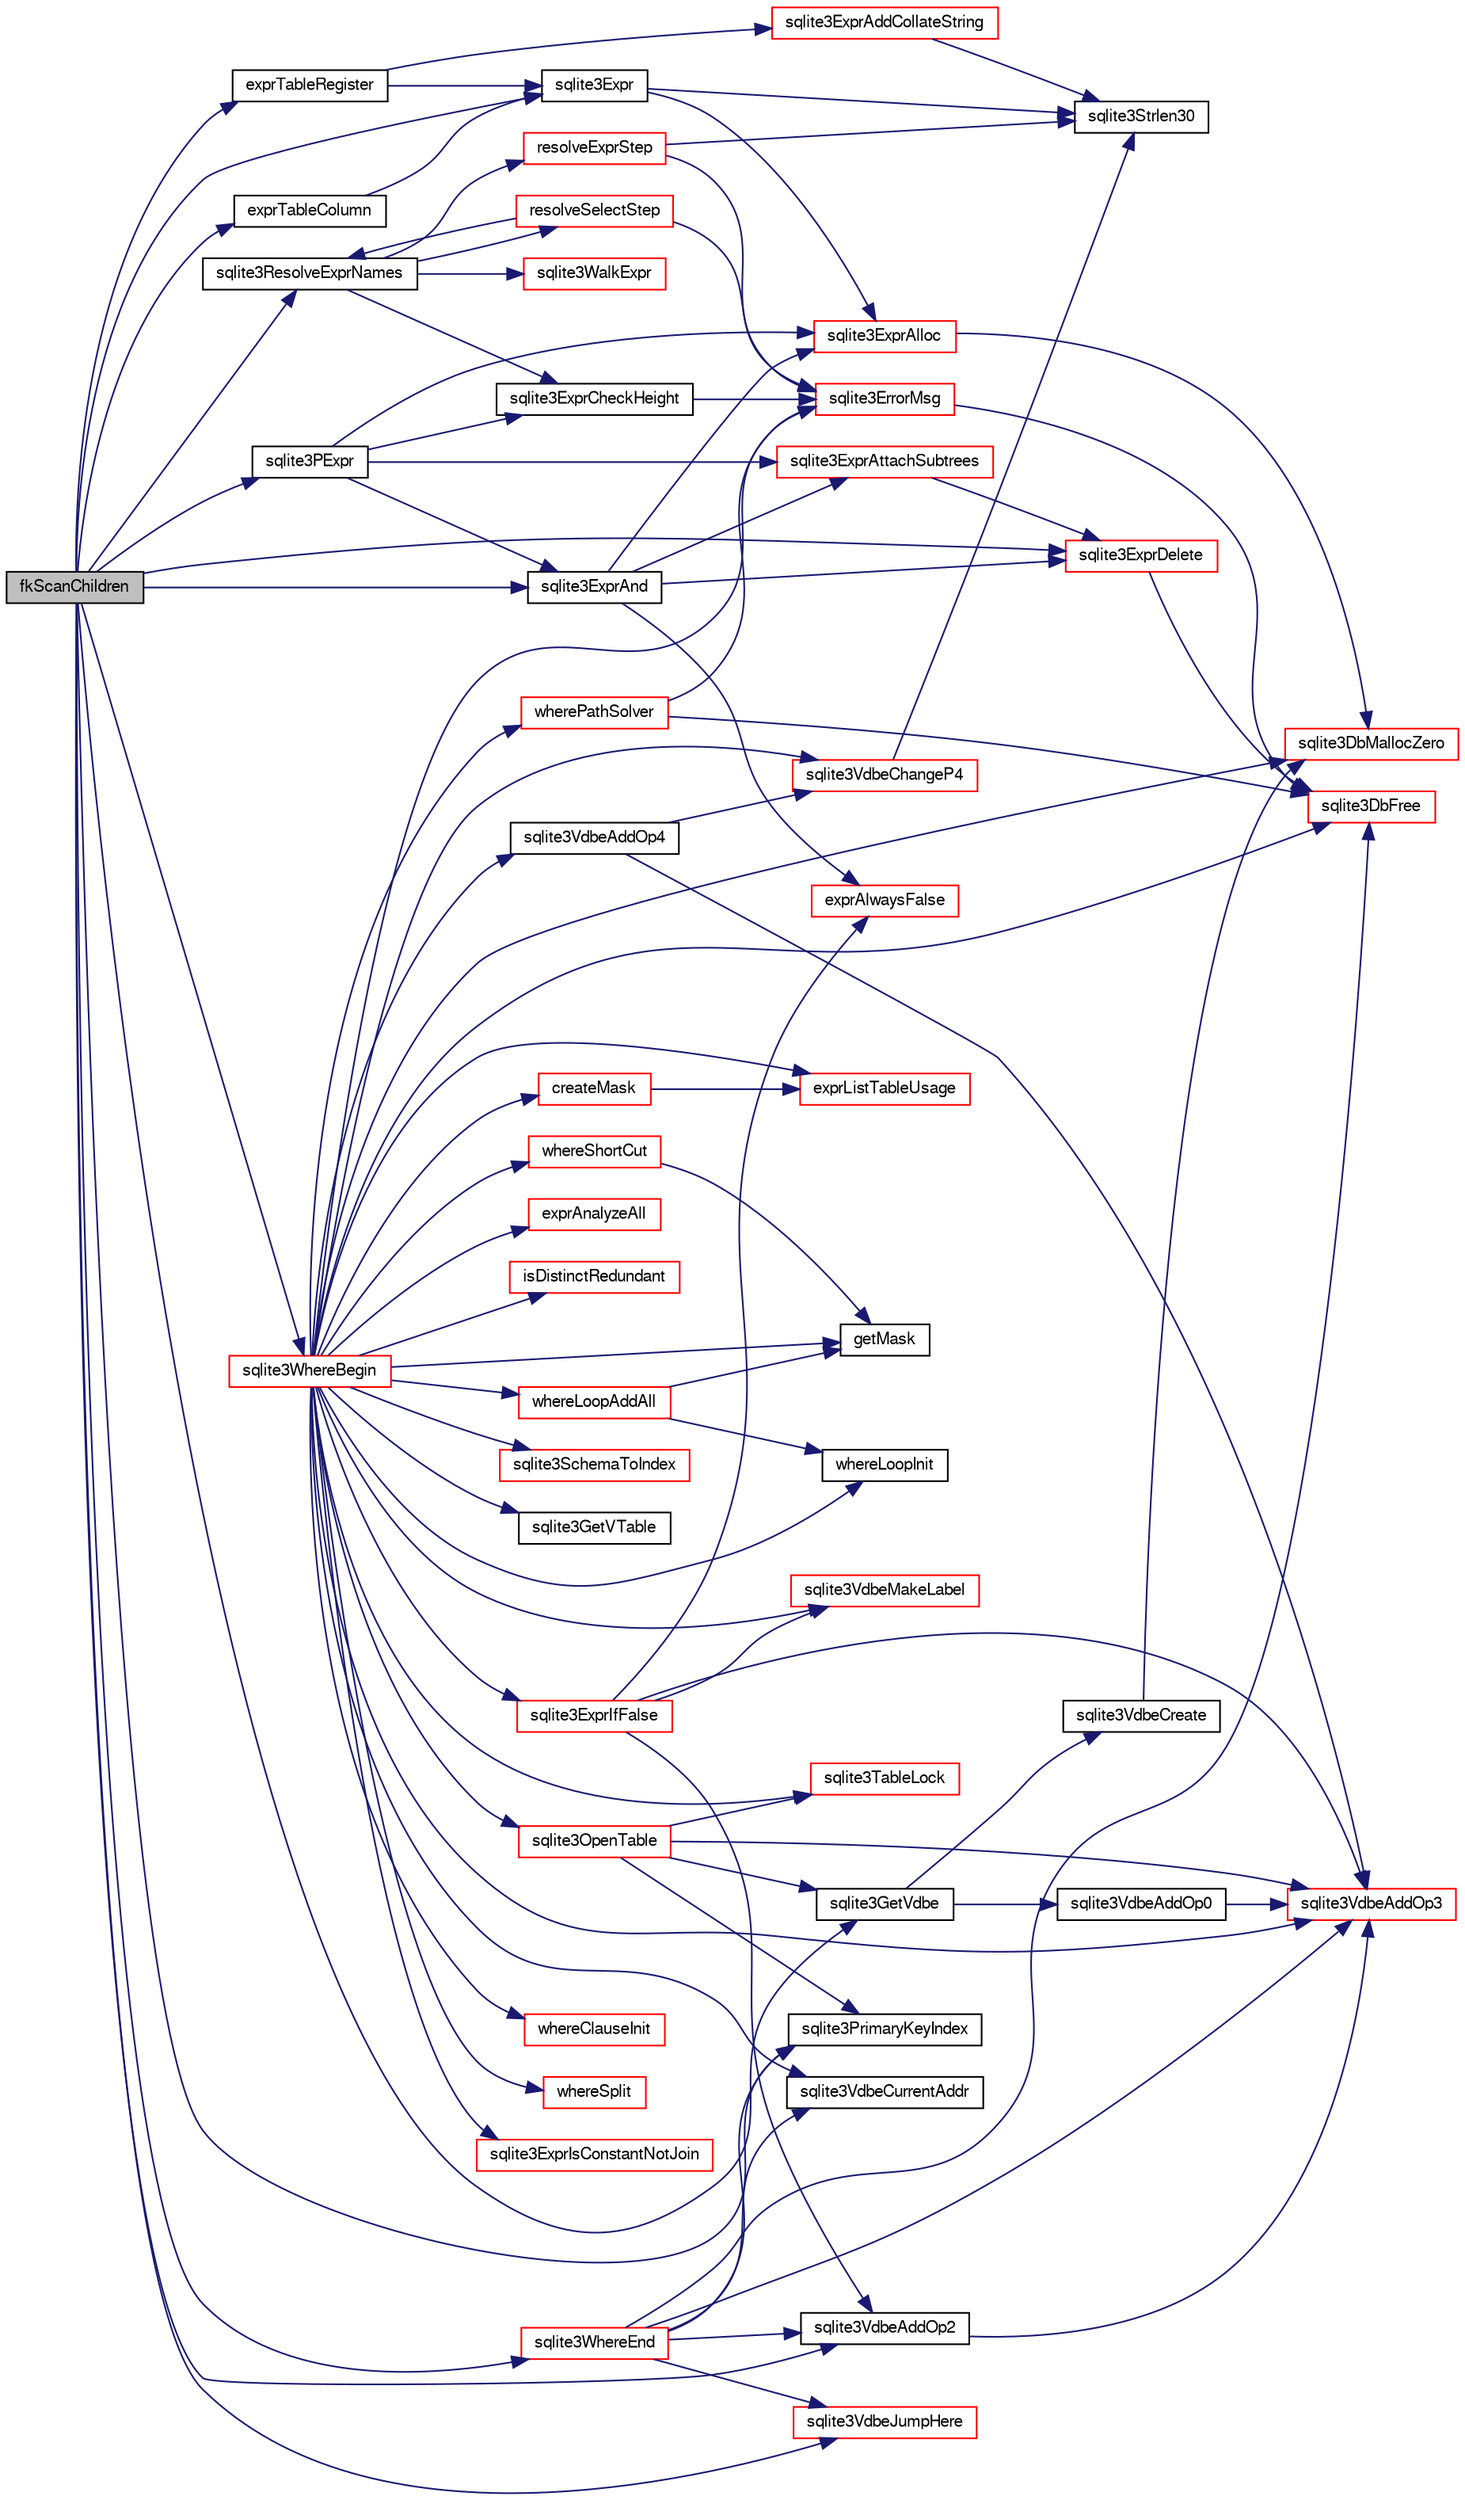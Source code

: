 digraph "fkScanChildren"
{
  edge [fontname="FreeSans",fontsize="10",labelfontname="FreeSans",labelfontsize="10"];
  node [fontname="FreeSans",fontsize="10",shape=record];
  rankdir="LR";
  Node114768 [label="fkScanChildren",height=0.2,width=0.4,color="black", fillcolor="grey75", style="filled", fontcolor="black"];
  Node114768 -> Node114769 [color="midnightblue",fontsize="10",style="solid",fontname="FreeSans"];
  Node114769 [label="sqlite3GetVdbe",height=0.2,width=0.4,color="black", fillcolor="white", style="filled",URL="$sqlite3_8c.html#a76b721dcd00b0587308547594cb6c1f4"];
  Node114769 -> Node114770 [color="midnightblue",fontsize="10",style="solid",fontname="FreeSans"];
  Node114770 [label="sqlite3VdbeCreate",height=0.2,width=0.4,color="black", fillcolor="white", style="filled",URL="$sqlite3_8c.html#a7778fbbc1a7b677f680ce0afc44a88e2"];
  Node114770 -> Node114771 [color="midnightblue",fontsize="10",style="solid",fontname="FreeSans"];
  Node114771 [label="sqlite3DbMallocZero",height=0.2,width=0.4,color="red", fillcolor="white", style="filled",URL="$sqlite3_8c.html#a49cfebac9d6067a03442c92af73f33e4"];
  Node114769 -> Node114784 [color="midnightblue",fontsize="10",style="solid",fontname="FreeSans"];
  Node114784 [label="sqlite3VdbeAddOp0",height=0.2,width=0.4,color="black", fillcolor="white", style="filled",URL="$sqlite3_8c.html#a0aefd237fc1d629f3a3d3d454ced408a"];
  Node114784 -> Node114785 [color="midnightblue",fontsize="10",style="solid",fontname="FreeSans"];
  Node114785 [label="sqlite3VdbeAddOp3",height=0.2,width=0.4,color="red", fillcolor="white", style="filled",URL="$sqlite3_8c.html#a29b4560b019211a73e1478cec7468345"];
  Node114768 -> Node115056 [color="midnightblue",fontsize="10",style="solid",fontname="FreeSans"];
  Node115056 [label="sqlite3VdbeAddOp2",height=0.2,width=0.4,color="black", fillcolor="white", style="filled",URL="$sqlite3_8c.html#ae87204d7b069da19e4db0404c6deaae5"];
  Node115056 -> Node114785 [color="midnightblue",fontsize="10",style="solid",fontname="FreeSans"];
  Node114768 -> Node115057 [color="midnightblue",fontsize="10",style="solid",fontname="FreeSans"];
  Node115057 [label="exprTableRegister",height=0.2,width=0.4,color="black", fillcolor="white", style="filled",URL="$sqlite3_8c.html#a9357d0ff7fe8d9865f5940bc4b112cc9"];
  Node115057 -> Node115058 [color="midnightblue",fontsize="10",style="solid",fontname="FreeSans"];
  Node115058 [label="sqlite3Expr",height=0.2,width=0.4,color="black", fillcolor="white", style="filled",URL="$sqlite3_8c.html#a790d28ff2bd0d13725c692e0c4ed7105"];
  Node115058 -> Node114839 [color="midnightblue",fontsize="10",style="solid",fontname="FreeSans"];
  Node114839 [label="sqlite3Strlen30",height=0.2,width=0.4,color="black", fillcolor="white", style="filled",URL="$sqlite3_8c.html#a3dcd80ba41f1a308193dee74857b62a7"];
  Node115058 -> Node115059 [color="midnightblue",fontsize="10",style="solid",fontname="FreeSans"];
  Node115059 [label="sqlite3ExprAlloc",height=0.2,width=0.4,color="red", fillcolor="white", style="filled",URL="$sqlite3_8c.html#a7f1c54604acd48617bd41d26f5db776d"];
  Node115059 -> Node114771 [color="midnightblue",fontsize="10",style="solid",fontname="FreeSans"];
  Node115057 -> Node115062 [color="midnightblue",fontsize="10",style="solid",fontname="FreeSans"];
  Node115062 [label="sqlite3ExprAddCollateString",height=0.2,width=0.4,color="red", fillcolor="white", style="filled",URL="$sqlite3_8c.html#ad4ab1428412fc5750fc3ec02e4f6e637"];
  Node115062 -> Node114839 [color="midnightblue",fontsize="10",style="solid",fontname="FreeSans"];
  Node114768 -> Node115058 [color="midnightblue",fontsize="10",style="solid",fontname="FreeSans"];
  Node114768 -> Node115064 [color="midnightblue",fontsize="10",style="solid",fontname="FreeSans"];
  Node115064 [label="sqlite3PExpr",height=0.2,width=0.4,color="black", fillcolor="white", style="filled",URL="$sqlite3_8c.html#a56670a96a4ad8449466fea3449f71c57"];
  Node115064 -> Node115065 [color="midnightblue",fontsize="10",style="solid",fontname="FreeSans"];
  Node115065 [label="sqlite3ExprAnd",height=0.2,width=0.4,color="black", fillcolor="white", style="filled",URL="$sqlite3_8c.html#adb7ce3f2fe4bc4cb22dbb82aed2b6c32"];
  Node115065 -> Node115066 [color="midnightblue",fontsize="10",style="solid",fontname="FreeSans"];
  Node115066 [label="exprAlwaysFalse",height=0.2,width=0.4,color="red", fillcolor="white", style="filled",URL="$sqlite3_8c.html#aa72440ec8db7b30f945e8f50ad9a4eba"];
  Node115065 -> Node115068 [color="midnightblue",fontsize="10",style="solid",fontname="FreeSans"];
  Node115068 [label="sqlite3ExprDelete",height=0.2,width=0.4,color="red", fillcolor="white", style="filled",URL="$sqlite3_8c.html#ae4e21ab5918e0428fbaa9e615dceb309"];
  Node115068 -> Node114789 [color="midnightblue",fontsize="10",style="solid",fontname="FreeSans"];
  Node114789 [label="sqlite3DbFree",height=0.2,width=0.4,color="red", fillcolor="white", style="filled",URL="$sqlite3_8c.html#ac70ab821a6607b4a1b909582dc37a069"];
  Node115065 -> Node115059 [color="midnightblue",fontsize="10",style="solid",fontname="FreeSans"];
  Node115065 -> Node115738 [color="midnightblue",fontsize="10",style="solid",fontname="FreeSans"];
  Node115738 [label="sqlite3ExprAttachSubtrees",height=0.2,width=0.4,color="red", fillcolor="white", style="filled",URL="$sqlite3_8c.html#a74aac72e6029e25c0d4505a4cc4020c6"];
  Node115738 -> Node115068 [color="midnightblue",fontsize="10",style="solid",fontname="FreeSans"];
  Node115064 -> Node115059 [color="midnightblue",fontsize="10",style="solid",fontname="FreeSans"];
  Node115064 -> Node115738 [color="midnightblue",fontsize="10",style="solid",fontname="FreeSans"];
  Node115064 -> Node115743 [color="midnightblue",fontsize="10",style="solid",fontname="FreeSans"];
  Node115743 [label="sqlite3ExprCheckHeight",height=0.2,width=0.4,color="black", fillcolor="white", style="filled",URL="$sqlite3_8c.html#ab208260635507bd7a5c58b612db514f2"];
  Node115743 -> Node115110 [color="midnightblue",fontsize="10",style="solid",fontname="FreeSans"];
  Node115110 [label="sqlite3ErrorMsg",height=0.2,width=0.4,color="red", fillcolor="white", style="filled",URL="$sqlite3_8c.html#aee2798e173651adae0f9c85469f3457d"];
  Node115110 -> Node114789 [color="midnightblue",fontsize="10",style="solid",fontname="FreeSans"];
  Node114768 -> Node115065 [color="midnightblue",fontsize="10",style="solid",fontname="FreeSans"];
  Node114768 -> Node115744 [color="midnightblue",fontsize="10",style="solid",fontname="FreeSans"];
  Node115744 [label="exprTableColumn",height=0.2,width=0.4,color="black", fillcolor="white", style="filled",URL="$sqlite3_8c.html#a15845b5261f0c14ce3381cedf57ba8c3"];
  Node115744 -> Node115058 [color="midnightblue",fontsize="10",style="solid",fontname="FreeSans"];
  Node114768 -> Node115086 [color="midnightblue",fontsize="10",style="solid",fontname="FreeSans"];
  Node115086 [label="sqlite3PrimaryKeyIndex",height=0.2,width=0.4,color="black", fillcolor="white", style="filled",URL="$sqlite3_8c.html#af6edde3fbbd22a22b86ad32677fad95b"];
  Node114768 -> Node115745 [color="midnightblue",fontsize="10",style="solid",fontname="FreeSans"];
  Node115745 [label="sqlite3ResolveExprNames",height=0.2,width=0.4,color="black", fillcolor="white", style="filled",URL="$sqlite3_8c.html#a537cf717a3f847807d3a3fd65da636ad"];
  Node115745 -> Node115743 [color="midnightblue",fontsize="10",style="solid",fontname="FreeSans"];
  Node115745 -> Node115746 [color="midnightblue",fontsize="10",style="solid",fontname="FreeSans"];
  Node115746 [label="resolveExprStep",height=0.2,width=0.4,color="red", fillcolor="white", style="filled",URL="$sqlite3_8c.html#a0687a8650fd8a4ebbf5c2c5a75a8fb13"];
  Node115746 -> Node114839 [color="midnightblue",fontsize="10",style="solid",fontname="FreeSans"];
  Node115746 -> Node115110 [color="midnightblue",fontsize="10",style="solid",fontname="FreeSans"];
  Node115745 -> Node115781 [color="midnightblue",fontsize="10",style="solid",fontname="FreeSans"];
  Node115781 [label="resolveSelectStep",height=0.2,width=0.4,color="red", fillcolor="white", style="filled",URL="$sqlite3_8c.html#a0b9015a9e505c63fd104dcbad672c814"];
  Node115781 -> Node115745 [color="midnightblue",fontsize="10",style="solid",fontname="FreeSans"];
  Node115781 -> Node115110 [color="midnightblue",fontsize="10",style="solid",fontname="FreeSans"];
  Node115745 -> Node115765 [color="midnightblue",fontsize="10",style="solid",fontname="FreeSans"];
  Node115765 [label="sqlite3WalkExpr",height=0.2,width=0.4,color="red", fillcolor="white", style="filled",URL="$sqlite3_8c.html#a5d04d7273f7194fb0fbb24e7ee5e1b5a"];
  Node114768 -> Node115841 [color="midnightblue",fontsize="10",style="solid",fontname="FreeSans"];
  Node115841 [label="sqlite3WhereBegin",height=0.2,width=0.4,color="red", fillcolor="white", style="filled",URL="$sqlite3_8c.html#acad049f5c9a96a8118cffd5e5ce89f7c"];
  Node115841 -> Node115110 [color="midnightblue",fontsize="10",style="solid",fontname="FreeSans"];
  Node115841 -> Node114771 [color="midnightblue",fontsize="10",style="solid",fontname="FreeSans"];
  Node115841 -> Node114789 [color="midnightblue",fontsize="10",style="solid",fontname="FreeSans"];
  Node115841 -> Node115842 [color="midnightblue",fontsize="10",style="solid",fontname="FreeSans"];
  Node115842 [label="sqlite3VdbeMakeLabel",height=0.2,width=0.4,color="red", fillcolor="white", style="filled",URL="$sqlite3_8c.html#acf57ce8fb6f3c634375c019f5ebe66f6"];
  Node115841 -> Node115843 [color="midnightblue",fontsize="10",style="solid",fontname="FreeSans"];
  Node115843 [label="whereLoopInit",height=0.2,width=0.4,color="black", fillcolor="white", style="filled",URL="$sqlite3_8c.html#acd7c83686cce72c994a75ee47502eb93"];
  Node115841 -> Node115844 [color="midnightblue",fontsize="10",style="solid",fontname="FreeSans"];
  Node115844 [label="whereClauseInit",height=0.2,width=0.4,color="red", fillcolor="white", style="filled",URL="$sqlite3_8c.html#a358affe6a340c15381df04b3c867237f"];
  Node115841 -> Node115848 [color="midnightblue",fontsize="10",style="solid",fontname="FreeSans"];
  Node115848 [label="whereSplit",height=0.2,width=0.4,color="red", fillcolor="white", style="filled",URL="$sqlite3_8c.html#acd382388576f55257b3ef1501d6f7f84"];
  Node115841 -> Node115850 [color="midnightblue",fontsize="10",style="solid",fontname="FreeSans"];
  Node115850 [label="sqlite3ExprIsConstantNotJoin",height=0.2,width=0.4,color="red", fillcolor="white", style="filled",URL="$sqlite3_8c.html#afa15ed1eca55a481fe671d33375b0ec3"];
  Node115841 -> Node115854 [color="midnightblue",fontsize="10",style="solid",fontname="FreeSans"];
  Node115854 [label="sqlite3ExprIfFalse",height=0.2,width=0.4,color="red", fillcolor="white", style="filled",URL="$sqlite3_8c.html#af97ecccb5d56e321e118414b08f65b71"];
  Node115854 -> Node115842 [color="midnightblue",fontsize="10",style="solid",fontname="FreeSans"];
  Node115854 -> Node115056 [color="midnightblue",fontsize="10",style="solid",fontname="FreeSans"];
  Node115854 -> Node115066 [color="midnightblue",fontsize="10",style="solid",fontname="FreeSans"];
  Node115854 -> Node114785 [color="midnightblue",fontsize="10",style="solid",fontname="FreeSans"];
  Node115841 -> Node115980 [color="midnightblue",fontsize="10",style="solid",fontname="FreeSans"];
  Node115980 [label="createMask",height=0.2,width=0.4,color="red", fillcolor="white", style="filled",URL="$sqlite3_8c.html#ac2dd0fb99ca461dcb9d8a686d1f20e4a"];
  Node115980 -> Node115981 [color="midnightblue",fontsize="10",style="solid",fontname="FreeSans"];
  Node115981 [label="exprListTableUsage",height=0.2,width=0.4,color="red", fillcolor="white", style="filled",URL="$sqlite3_8c.html#a99dd0f7db0b58d62b2983f95a0dee071"];
  Node115841 -> Node115983 [color="midnightblue",fontsize="10",style="solid",fontname="FreeSans"];
  Node115983 [label="getMask",height=0.2,width=0.4,color="black", fillcolor="white", style="filled",URL="$sqlite3_8c.html#aff9554a4790fc9c0b4f80378505c45dc"];
  Node115841 -> Node115985 [color="midnightblue",fontsize="10",style="solid",fontname="FreeSans"];
  Node115985 [label="exprAnalyzeAll",height=0.2,width=0.4,color="red", fillcolor="white", style="filled",URL="$sqlite3_8c.html#a2e7a957af98e240fa68e34d6ff639437"];
  Node115841 -> Node115997 [color="midnightblue",fontsize="10",style="solid",fontname="FreeSans"];
  Node115997 [label="isDistinctRedundant",height=0.2,width=0.4,color="red", fillcolor="white", style="filled",URL="$sqlite3_8c.html#acfc2ade61d376596f173a8f70fea379b"];
  Node115841 -> Node116002 [color="midnightblue",fontsize="10",style="solid",fontname="FreeSans"];
  Node116002 [label="whereShortCut",height=0.2,width=0.4,color="red", fillcolor="white", style="filled",URL="$sqlite3_8c.html#ae1e6727024b08b6596d4d28882587b86"];
  Node116002 -> Node115983 [color="midnightblue",fontsize="10",style="solid",fontname="FreeSans"];
  Node115841 -> Node116004 [color="midnightblue",fontsize="10",style="solid",fontname="FreeSans"];
  Node116004 [label="whereLoopAddAll",height=0.2,width=0.4,color="red", fillcolor="white", style="filled",URL="$sqlite3_8c.html#a861eb511463c5b852550018fee710f53"];
  Node116004 -> Node115843 [color="midnightblue",fontsize="10",style="solid",fontname="FreeSans"];
  Node116004 -> Node115983 [color="midnightblue",fontsize="10",style="solid",fontname="FreeSans"];
  Node115841 -> Node116029 [color="midnightblue",fontsize="10",style="solid",fontname="FreeSans"];
  Node116029 [label="wherePathSolver",height=0.2,width=0.4,color="red", fillcolor="white", style="filled",URL="$sqlite3_8c.html#aebc15a04540468c220b31d00e9b29fe6"];
  Node116029 -> Node115110 [color="midnightblue",fontsize="10",style="solid",fontname="FreeSans"];
  Node116029 -> Node114789 [color="midnightblue",fontsize="10",style="solid",fontname="FreeSans"];
  Node115841 -> Node115981 [color="midnightblue",fontsize="10",style="solid",fontname="FreeSans"];
  Node115841 -> Node115714 [color="midnightblue",fontsize="10",style="solid",fontname="FreeSans"];
  Node115714 [label="sqlite3SchemaToIndex",height=0.2,width=0.4,color="red", fillcolor="white", style="filled",URL="$sqlite3_8c.html#ad9ef77a42022f1f8c8ab71b5761f5134"];
  Node115841 -> Node115715 [color="midnightblue",fontsize="10",style="solid",fontname="FreeSans"];
  Node115715 [label="sqlite3GetVTable",height=0.2,width=0.4,color="black", fillcolor="white", style="filled",URL="$sqlite3_8c.html#a85465ef27057193295e321f0caf488ed"];
  Node115841 -> Node115884 [color="midnightblue",fontsize="10",style="solid",fontname="FreeSans"];
  Node115884 [label="sqlite3VdbeAddOp4",height=0.2,width=0.4,color="black", fillcolor="white", style="filled",URL="$sqlite3_8c.html#a739d7a47b1c11779283b7797ea7e1d4d"];
  Node115884 -> Node114785 [color="midnightblue",fontsize="10",style="solid",fontname="FreeSans"];
  Node115884 -> Node115877 [color="midnightblue",fontsize="10",style="solid",fontname="FreeSans"];
  Node115877 [label="sqlite3VdbeChangeP4",height=0.2,width=0.4,color="red", fillcolor="white", style="filled",URL="$sqlite3_8c.html#add0d891a062d044a0c7e6fc072702830"];
  Node115877 -> Node114839 [color="midnightblue",fontsize="10",style="solid",fontname="FreeSans"];
  Node115841 -> Node115969 [color="midnightblue",fontsize="10",style="solid",fontname="FreeSans"];
  Node115969 [label="sqlite3OpenTable",height=0.2,width=0.4,color="red", fillcolor="white", style="filled",URL="$sqlite3_8c.html#aa935d8de28fb95e999736ef792d5a808"];
  Node115969 -> Node114769 [color="midnightblue",fontsize="10",style="solid",fontname="FreeSans"];
  Node115969 -> Node115960 [color="midnightblue",fontsize="10",style="solid",fontname="FreeSans"];
  Node115960 [label="sqlite3TableLock",height=0.2,width=0.4,color="red", fillcolor="white", style="filled",URL="$sqlite3_8c.html#a13be5e81f379c515f270f6f2a3bb63a7"];
  Node115969 -> Node115086 [color="midnightblue",fontsize="10",style="solid",fontname="FreeSans"];
  Node115969 -> Node114785 [color="midnightblue",fontsize="10",style="solid",fontname="FreeSans"];
  Node115841 -> Node115877 [color="midnightblue",fontsize="10",style="solid",fontname="FreeSans"];
  Node115841 -> Node115911 [color="midnightblue",fontsize="10",style="solid",fontname="FreeSans"];
  Node115911 [label="sqlite3VdbeCurrentAddr",height=0.2,width=0.4,color="black", fillcolor="white", style="filled",URL="$sqlite3_8c.html#a5e2bf0933a091bdfd7f0acd86a894889"];
  Node115841 -> Node115960 [color="midnightblue",fontsize="10",style="solid",fontname="FreeSans"];
  Node115841 -> Node114785 [color="midnightblue",fontsize="10",style="solid",fontname="FreeSans"];
  Node114768 -> Node115940 [color="midnightblue",fontsize="10",style="solid",fontname="FreeSans"];
  Node115940 [label="sqlite3WhereEnd",height=0.2,width=0.4,color="red", fillcolor="white", style="filled",URL="$sqlite3_8c.html#af95a57bac2421101d85440934cc5043e"];
  Node115940 -> Node114785 [color="midnightblue",fontsize="10",style="solid",fontname="FreeSans"];
  Node115940 -> Node115892 [color="midnightblue",fontsize="10",style="solid",fontname="FreeSans"];
  Node115892 [label="sqlite3VdbeJumpHere",height=0.2,width=0.4,color="red", fillcolor="white", style="filled",URL="$sqlite3_8c.html#a95562175c9105ba0abe1d4dc6f8a39d4"];
  Node115940 -> Node115056 [color="midnightblue",fontsize="10",style="solid",fontname="FreeSans"];
  Node115940 -> Node114789 [color="midnightblue",fontsize="10",style="solid",fontname="FreeSans"];
  Node115940 -> Node115911 [color="midnightblue",fontsize="10",style="solid",fontname="FreeSans"];
  Node115940 -> Node115086 [color="midnightblue",fontsize="10",style="solid",fontname="FreeSans"];
  Node114768 -> Node115068 [color="midnightblue",fontsize="10",style="solid",fontname="FreeSans"];
  Node114768 -> Node115892 [color="midnightblue",fontsize="10",style="solid",fontname="FreeSans"];
}
